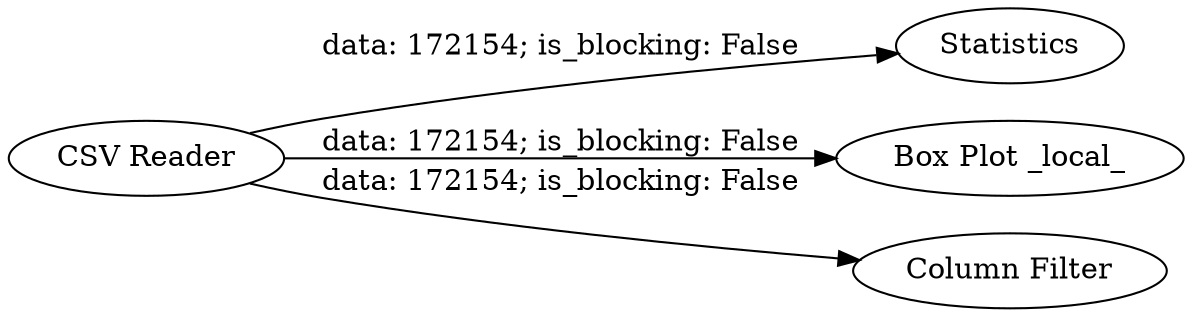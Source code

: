 digraph {
	"-7878127177792298671_2" [label=Statistics]
	"-7878127177792298671_1" [label="CSV Reader"]
	"-7878127177792298671_9" [label="Box Plot _local_"]
	"4637102271332804121_5" [label="Column Filter"]
	"-7878127177792298671_1" -> "-7878127177792298671_9" [label="data: 172154; is_blocking: False"]
	"-7878127177792298671_1" -> "-7878127177792298671_2" [label="data: 172154; is_blocking: False"]
	"-7878127177792298671_1" -> "4637102271332804121_5" [label="data: 172154; is_blocking: False"]
	rankdir=LR
}
